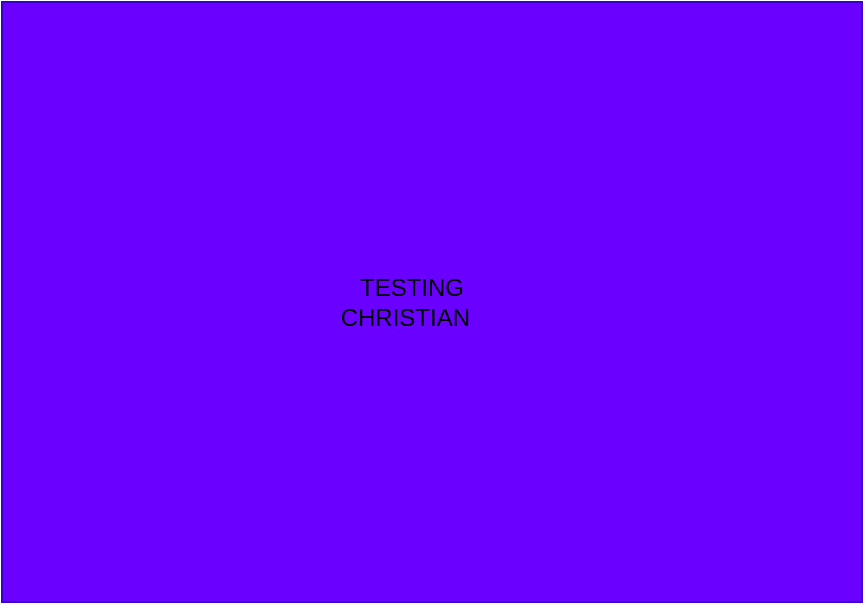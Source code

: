 <mxfile>
    <diagram id="oXKR6SHv8_jyV7ClRWye" name="Page-1">
        <mxGraphModel dx="801" dy="1492" grid="1" gridSize="10" guides="1" tooltips="1" connect="1" arrows="1" fold="1" page="1" pageScale="1" pageWidth="850" pageHeight="1100" math="0" shadow="0">
            <root>
                <mxCell id="0"/>
                <mxCell id="1" parent="0"/>
                <mxCell id="2" value="" style="whiteSpace=wrap;html=1;fillColor=#6a00ff;fontColor=#ffffff;strokeColor=#3700CC;" vertex="1" parent="1">
                    <mxGeometry x="210" y="420" width="430" height="300" as="geometry"/>
                </mxCell>
                <mxCell id="3" value="TESTING&lt;br&gt;CHRISTIAN&amp;nbsp;&amp;nbsp;" style="text;strokeColor=none;align=center;fillColor=none;html=1;verticalAlign=middle;whiteSpace=wrap;rounded=0;" vertex="1" parent="1">
                    <mxGeometry x="320" y="505" width="190" height="130" as="geometry"/>
                </mxCell>
            </root>
        </mxGraphModel>
    </diagram>
</mxfile>